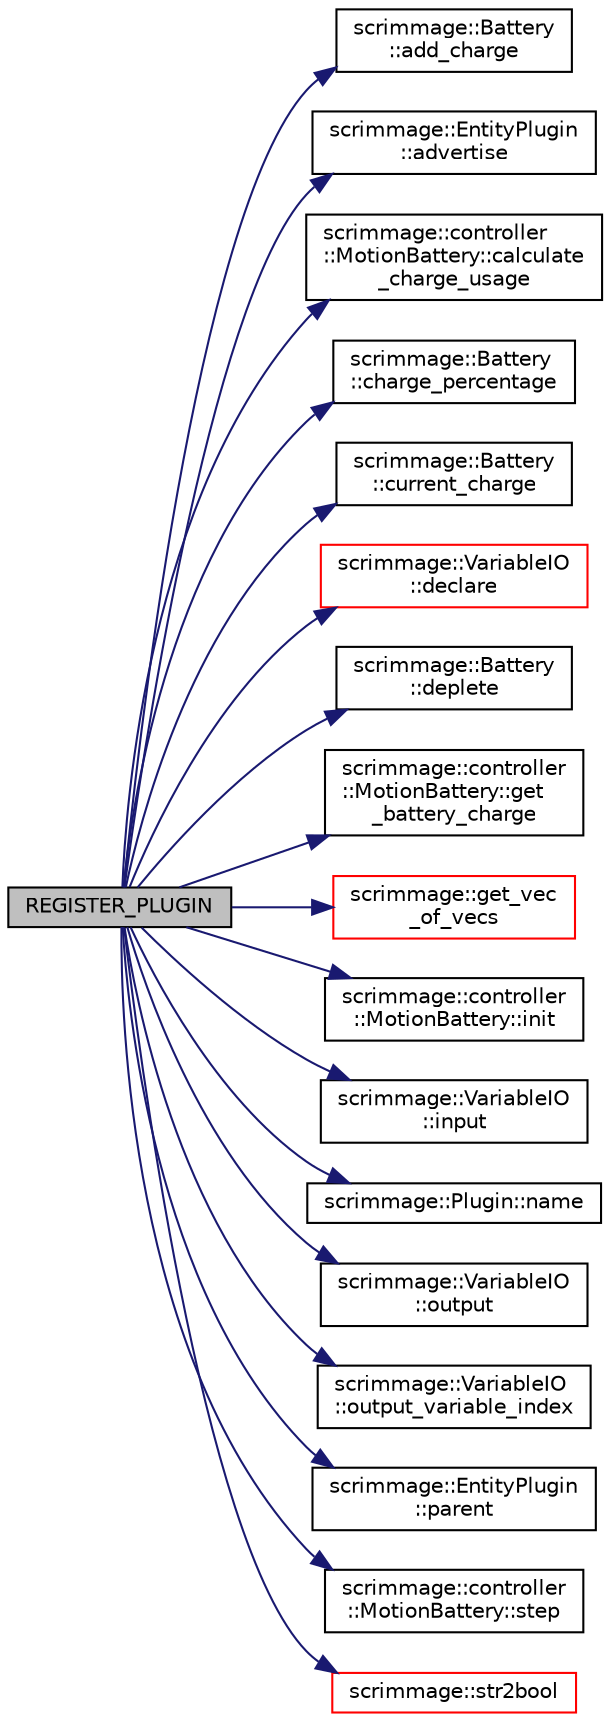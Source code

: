 digraph "REGISTER_PLUGIN"
{
 // LATEX_PDF_SIZE
  edge [fontname="Helvetica",fontsize="10",labelfontname="Helvetica",labelfontsize="10"];
  node [fontname="Helvetica",fontsize="10",shape=record];
  rankdir="LR";
  Node1 [label="REGISTER_PLUGIN",height=0.2,width=0.4,color="black", fillcolor="grey75", style="filled", fontcolor="black",tooltip=" "];
  Node1 -> Node2 [color="midnightblue",fontsize="10",style="solid",fontname="Helvetica"];
  Node2 [label="scrimmage::Battery\l::add_charge",height=0.2,width=0.4,color="black", fillcolor="white", style="filled",URL="$classscrimmage_1_1Battery.html#a955a109172fd6359dace19e2240ffb6d",tooltip=" "];
  Node1 -> Node3 [color="midnightblue",fontsize="10",style="solid",fontname="Helvetica"];
  Node3 [label="scrimmage::EntityPlugin\l::advertise",height=0.2,width=0.4,color="black", fillcolor="white", style="filled",URL="$classscrimmage_1_1EntityPlugin.html#aa4237f084247e93ca942aa70708aad03",tooltip=" "];
  Node1 -> Node4 [color="midnightblue",fontsize="10",style="solid",fontname="Helvetica"];
  Node4 [label="scrimmage::controller\l::MotionBattery::calculate\l_charge_usage",height=0.2,width=0.4,color="black", fillcolor="white", style="filled",URL="$classscrimmage_1_1controller_1_1MotionBattery.html#a954eb10ea8aea1c7f6bc9777801d5ec5",tooltip=" "];
  Node1 -> Node5 [color="midnightblue",fontsize="10",style="solid",fontname="Helvetica"];
  Node5 [label="scrimmage::Battery\l::charge_percentage",height=0.2,width=0.4,color="black", fillcolor="white", style="filled",URL="$classscrimmage_1_1Battery.html#a99ec5890238122bd3bf946b3210e4d75",tooltip=" "];
  Node1 -> Node6 [color="midnightblue",fontsize="10",style="solid",fontname="Helvetica"];
  Node6 [label="scrimmage::Battery\l::current_charge",height=0.2,width=0.4,color="black", fillcolor="white", style="filled",URL="$classscrimmage_1_1Battery.html#a0c05d7c8f07376831bcc4d76a0819755",tooltip=" "];
  Node1 -> Node7 [color="midnightblue",fontsize="10",style="solid",fontname="Helvetica"];
  Node7 [label="scrimmage::VariableIO\l::declare",height=0.2,width=0.4,color="red", fillcolor="white", style="filled",URL="$classscrimmage_1_1VariableIO.html#a17480737fb5915e676286816fee2412e",tooltip=" "];
  Node1 -> Node10 [color="midnightblue",fontsize="10",style="solid",fontname="Helvetica"];
  Node10 [label="scrimmage::Battery\l::deplete",height=0.2,width=0.4,color="black", fillcolor="white", style="filled",URL="$classscrimmage_1_1Battery.html#a7bd2f9b3aa843039a14ac9700ea3eacd",tooltip=" "];
  Node1 -> Node11 [color="midnightblue",fontsize="10",style="solid",fontname="Helvetica"];
  Node11 [label="scrimmage::controller\l::MotionBattery::get\l_battery_charge",height=0.2,width=0.4,color="black", fillcolor="white", style="filled",URL="$classscrimmage_1_1controller_1_1MotionBattery.html#a7ab2555ebeedd55e066141068424655d",tooltip=" "];
  Node1 -> Node12 [color="midnightblue",fontsize="10",style="solid",fontname="Helvetica"];
  Node12 [label="scrimmage::get_vec\l_of_vecs",height=0.2,width=0.4,color="red", fillcolor="white", style="filled",URL="$namespacescrimmage.html#a604a2c79cd3d0003809edf0fc6a4699c",tooltip=" "];
  Node1 -> Node17 [color="midnightblue",fontsize="10",style="solid",fontname="Helvetica"];
  Node17 [label="scrimmage::controller\l::MotionBattery::init",height=0.2,width=0.4,color="black", fillcolor="white", style="filled",URL="$classscrimmage_1_1controller_1_1MotionBattery.html#a3622c154a2ef5397245f5285dbc81fbd",tooltip=" "];
  Node1 -> Node18 [color="midnightblue",fontsize="10",style="solid",fontname="Helvetica"];
  Node18 [label="scrimmage::VariableIO\l::input",height=0.2,width=0.4,color="black", fillcolor="white", style="filled",URL="$classscrimmage_1_1VariableIO.html#a33f3e84630b1ba1839f8c9e0f4ecf46c",tooltip=" "];
  Node1 -> Node19 [color="midnightblue",fontsize="10",style="solid",fontname="Helvetica"];
  Node19 [label="scrimmage::Plugin::name",height=0.2,width=0.4,color="black", fillcolor="white", style="filled",URL="$classscrimmage_1_1Plugin.html#ac6cd9106f668c89f6c39c4135517357b",tooltip=" "];
  Node1 -> Node20 [color="midnightblue",fontsize="10",style="solid",fontname="Helvetica"];
  Node20 [label="scrimmage::VariableIO\l::output",height=0.2,width=0.4,color="black", fillcolor="white", style="filled",URL="$classscrimmage_1_1VariableIO.html#a06635f8f0f60b68ea70bae0f687480b7",tooltip=" "];
  Node1 -> Node21 [color="midnightblue",fontsize="10",style="solid",fontname="Helvetica"];
  Node21 [label="scrimmage::VariableIO\l::output_variable_index",height=0.2,width=0.4,color="black", fillcolor="white", style="filled",URL="$classscrimmage_1_1VariableIO.html#ac9f2fe245282bf5947807b515622da7a",tooltip=" "];
  Node1 -> Node22 [color="midnightblue",fontsize="10",style="solid",fontname="Helvetica"];
  Node22 [label="scrimmage::EntityPlugin\l::parent",height=0.2,width=0.4,color="black", fillcolor="white", style="filled",URL="$classscrimmage_1_1EntityPlugin.html#ab717f6cf97af58cc398a9ecd742814a8",tooltip=" "];
  Node1 -> Node23 [color="midnightblue",fontsize="10",style="solid",fontname="Helvetica"];
  Node23 [label="scrimmage::controller\l::MotionBattery::step",height=0.2,width=0.4,color="black", fillcolor="white", style="filled",URL="$classscrimmage_1_1controller_1_1MotionBattery.html#ac7cf896e7f3ff679b42f12669e4f7c79",tooltip=" "];
  Node1 -> Node24 [color="midnightblue",fontsize="10",style="solid",fontname="Helvetica"];
  Node24 [label="scrimmage::str2bool",height=0.2,width=0.4,color="red", fillcolor="white", style="filled",URL="$namespacescrimmage.html#abffb4b71da39ec24ad042a27d968da96",tooltip=" "];
}
